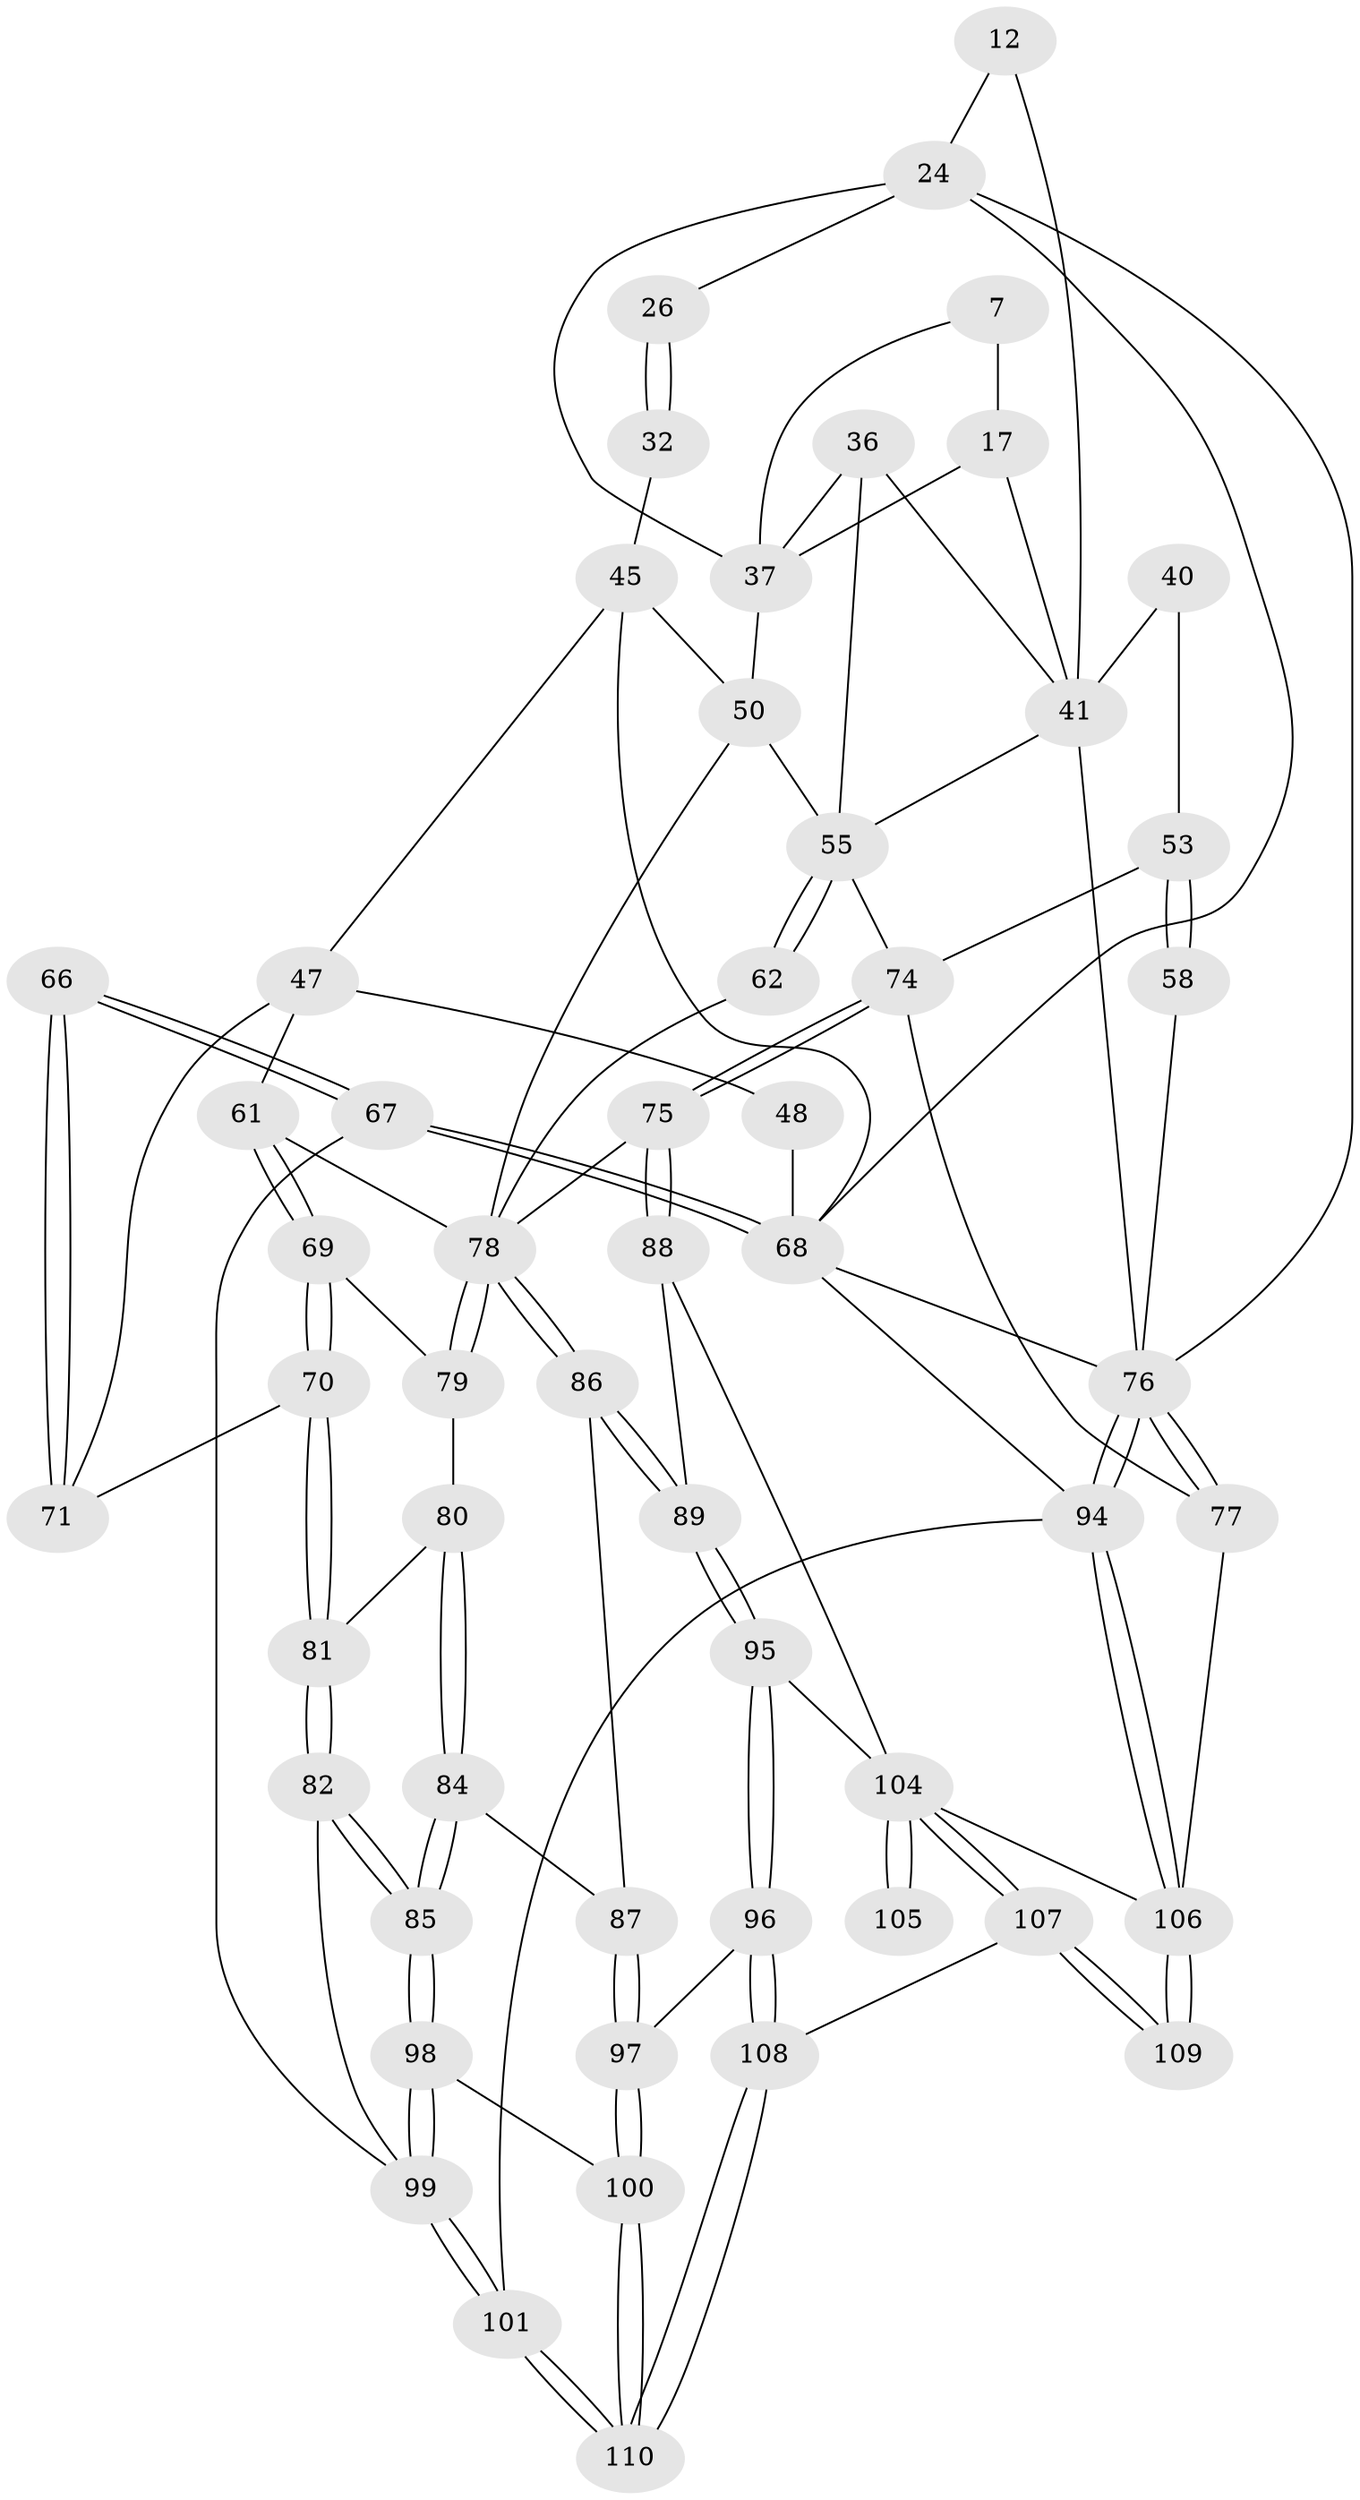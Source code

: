 // original degree distribution, {3: 0.01818181818181818, 4: 0.24545454545454545, 5: 0.509090909090909, 6: 0.22727272727272727}
// Generated by graph-tools (version 1.1) at 2025/01/03/09/25 05:01:31]
// undirected, 55 vertices, 126 edges
graph export_dot {
graph [start="1"]
  node [color=gray90,style=filled];
  7 [pos="+0.4973733924805116+0.0001677917265679258"];
  12 [pos="+0.4277882081529371+0",super="+6"];
  17 [pos="+0.5522687845367159+0.12071927990407656",super="+2+1"];
  24 [pos="+0.1895932821724669+0.11164186703915971",super="+16"];
  26 [pos="+0.24788250837764872+0.1553947391800956",super="+25"];
  32 [pos="+0.2394465469677409+0.29783140448384854"];
  36 [pos="+0.5092084969585989+0.30957239044209334",super="+35"];
  37 [pos="+0.44259671037378+0.2781858678327568",super="+9+8+20"];
  40 [pos="+0.8161906409290669+0.3373198235115586",super="+39+28"];
  41 [pos="+0.7873313597004106+0.34384745583158816",super="+29+31"];
  45 [pos="+0.2973814410045867+0.403425314644986",super="+33"];
  47 [pos="+0.11132813605567288+0.47104395867996796",super="+46"];
  48 [pos="+0.029920831261847004+0.355943373073984",super="+38"];
  50 [pos="+0.42888276295494965+0.498422045444981",super="+44"];
  53 [pos="+0.8603985766034918+0.5714465298244311",super="+52"];
  55 [pos="+0.7066274976263311+0.5197621111382594",super="+42+51"];
  58 [pos="+1+0.5856990103531691"];
  61 [pos="+0.24029560040049833+0.550511138629175"];
  62 [pos="+0.6210494544282779+0.6035304559668608"];
  66 [pos="+0.01690614008578684+0.6514524082432454"];
  67 [pos="+0+0.7219633678465284"];
  68 [pos="+0+0.746970036704641",super="+56+22+34"];
  69 [pos="+0.21824012363573986+0.6141642619059933"];
  70 [pos="+0.20548325470599724+0.6305592952880773"];
  71 [pos="+0.16842643459873352+0.6298172040124399",super="+65"];
  74 [pos="+0.8167076270687802+0.6571808501027236",super="+54"];
  75 [pos="+0.6362357211554943+0.7215089640966378"];
  76 [pos="+1+0.7511589361015895",super="+57+30+14"];
  77 [pos="+0.8920767660465805+0.7607755162975745"];
  78 [pos="+0.3897492136676186+0.7378753123475178",super="+64+63+60"];
  79 [pos="+0.3289690254522756+0.7326852221270104",super="+72"];
  80 [pos="+0.28729585522326523+0.7435821082685712"];
  81 [pos="+0.21141405801380028+0.728279403020338"];
  82 [pos="+0.12443008772077045+0.7941576122206091"];
  84 [pos="+0.26217921686412865+0.8653578243210088"];
  85 [pos="+0.23179965281709242+0.8951876470819394"];
  86 [pos="+0.40083296574612054+0.8075665623711753"];
  87 [pos="+0.3554921635251173+0.8406057642836118"];
  88 [pos="+0.643924893020608+0.7745612395634311"];
  89 [pos="+0.43826506925721753+0.8517821691834967"];
  94 [pos="+1+1",super="+73"];
  95 [pos="+0.44611077523750375+0.892725564910653"];
  96 [pos="+0.39501543591125393+0.9360031286519938"];
  97 [pos="+0.3317174382571458+0.9487167849184297"];
  98 [pos="+0.23239184754903922+0.8997710518961126"];
  99 [pos="+0.07328102598305526+1",super="+83"];
  100 [pos="+0.3213653587648665+0.9547501832898326"];
  101 [pos="+0+1"];
  104 [pos="+0.5183634845284828+0.9848282509196921",super="+92+93+103"];
  105 [pos="+0.49744180869307675+0.947691982362416"];
  106 [pos="+1+1",super="+90+91"];
  107 [pos="+0.5614375458123099+1"];
  108 [pos="+0.4688244810890322+1"];
  109 [pos="+0.6723128491704513+1"];
  110 [pos="+0.328277301554684+1"];
  7 -- 17 [weight=2];
  7 -- 37;
  12 -- 41;
  12 -- 24;
  17 -- 37;
  17 -- 41;
  24 -- 26 [weight=2];
  24 -- 37;
  24 -- 76;
  24 -- 68;
  26 -- 32 [weight=2];
  26 -- 32;
  32 -- 45;
  36 -- 37 [weight=2];
  36 -- 41;
  36 -- 55 [weight=2];
  37 -- 50;
  40 -- 41 [weight=4];
  40 -- 53;
  41 -- 76 [weight=2];
  41 -- 55;
  45 -- 47;
  45 -- 68;
  45 -- 50;
  47 -- 48;
  47 -- 71;
  47 -- 61;
  48 -- 68 [weight=3];
  50 -- 78;
  50 -- 55;
  53 -- 58 [weight=2];
  53 -- 58;
  53 -- 74;
  55 -- 62 [weight=2];
  55 -- 62;
  55 -- 74;
  58 -- 76;
  61 -- 69;
  61 -- 69;
  61 -- 78;
  62 -- 78;
  66 -- 67;
  66 -- 67;
  66 -- 71 [weight=2];
  66 -- 71;
  67 -- 68;
  67 -- 68;
  67 -- 99;
  68 -- 94;
  68 -- 76;
  69 -- 70;
  69 -- 70;
  69 -- 79;
  70 -- 71;
  70 -- 81;
  70 -- 81;
  74 -- 75;
  74 -- 75;
  74 -- 77;
  75 -- 88;
  75 -- 88;
  75 -- 78;
  76 -- 77;
  76 -- 77;
  76 -- 94 [weight=3];
  76 -- 94;
  77 -- 106;
  78 -- 79 [weight=2];
  78 -- 79;
  78 -- 86;
  78 -- 86;
  79 -- 80;
  80 -- 81;
  80 -- 84;
  80 -- 84;
  81 -- 82;
  81 -- 82;
  82 -- 85;
  82 -- 85;
  82 -- 99;
  84 -- 85;
  84 -- 85;
  84 -- 87;
  85 -- 98;
  85 -- 98;
  86 -- 87;
  86 -- 89;
  86 -- 89;
  87 -- 97;
  87 -- 97;
  88 -- 89;
  88 -- 104;
  89 -- 95;
  89 -- 95;
  94 -- 106;
  94 -- 106;
  94 -- 101;
  95 -- 96;
  95 -- 96;
  95 -- 104;
  96 -- 97;
  96 -- 108;
  96 -- 108;
  97 -- 100;
  97 -- 100;
  98 -- 99;
  98 -- 99;
  98 -- 100;
  99 -- 101;
  99 -- 101;
  100 -- 110;
  100 -- 110;
  101 -- 110;
  101 -- 110;
  104 -- 105 [weight=3];
  104 -- 105;
  104 -- 107;
  104 -- 107;
  104 -- 106;
  106 -- 109 [weight=2];
  106 -- 109;
  107 -- 108;
  107 -- 109;
  107 -- 109;
  108 -- 110;
  108 -- 110;
}
